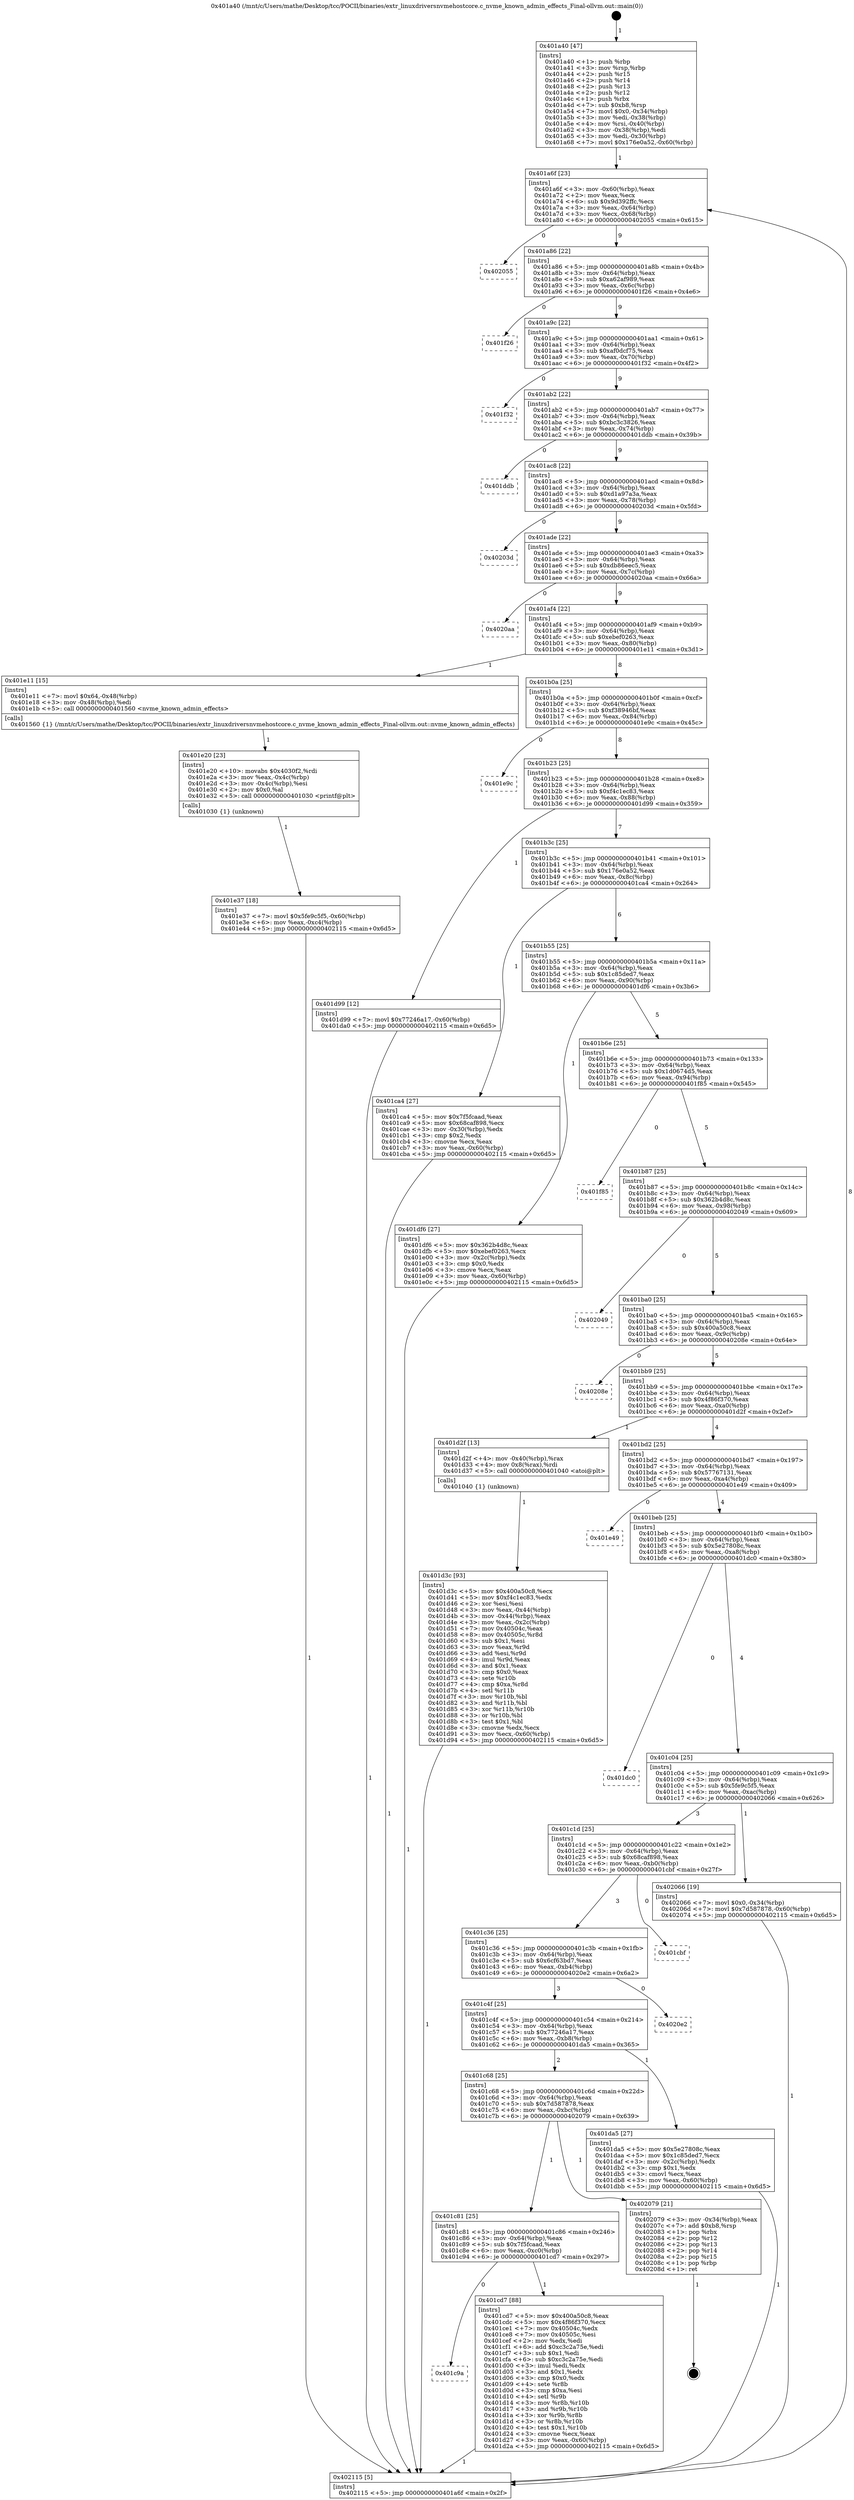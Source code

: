 digraph "0x401a40" {
  label = "0x401a40 (/mnt/c/Users/mathe/Desktop/tcc/POCII/binaries/extr_linuxdriversnvmehostcore.c_nvme_known_admin_effects_Final-ollvm.out::main(0))"
  labelloc = "t"
  node[shape=record]

  Entry [label="",width=0.3,height=0.3,shape=circle,fillcolor=black,style=filled]
  "0x401a6f" [label="{
     0x401a6f [23]\l
     | [instrs]\l
     &nbsp;&nbsp;0x401a6f \<+3\>: mov -0x60(%rbp),%eax\l
     &nbsp;&nbsp;0x401a72 \<+2\>: mov %eax,%ecx\l
     &nbsp;&nbsp;0x401a74 \<+6\>: sub $0x9d392ffc,%ecx\l
     &nbsp;&nbsp;0x401a7a \<+3\>: mov %eax,-0x64(%rbp)\l
     &nbsp;&nbsp;0x401a7d \<+3\>: mov %ecx,-0x68(%rbp)\l
     &nbsp;&nbsp;0x401a80 \<+6\>: je 0000000000402055 \<main+0x615\>\l
  }"]
  "0x402055" [label="{
     0x402055\l
  }", style=dashed]
  "0x401a86" [label="{
     0x401a86 [22]\l
     | [instrs]\l
     &nbsp;&nbsp;0x401a86 \<+5\>: jmp 0000000000401a8b \<main+0x4b\>\l
     &nbsp;&nbsp;0x401a8b \<+3\>: mov -0x64(%rbp),%eax\l
     &nbsp;&nbsp;0x401a8e \<+5\>: sub $0xa62af989,%eax\l
     &nbsp;&nbsp;0x401a93 \<+3\>: mov %eax,-0x6c(%rbp)\l
     &nbsp;&nbsp;0x401a96 \<+6\>: je 0000000000401f26 \<main+0x4e6\>\l
  }"]
  Exit [label="",width=0.3,height=0.3,shape=circle,fillcolor=black,style=filled,peripheries=2]
  "0x401f26" [label="{
     0x401f26\l
  }", style=dashed]
  "0x401a9c" [label="{
     0x401a9c [22]\l
     | [instrs]\l
     &nbsp;&nbsp;0x401a9c \<+5\>: jmp 0000000000401aa1 \<main+0x61\>\l
     &nbsp;&nbsp;0x401aa1 \<+3\>: mov -0x64(%rbp),%eax\l
     &nbsp;&nbsp;0x401aa4 \<+5\>: sub $0xaf0dcf75,%eax\l
     &nbsp;&nbsp;0x401aa9 \<+3\>: mov %eax,-0x70(%rbp)\l
     &nbsp;&nbsp;0x401aac \<+6\>: je 0000000000401f32 \<main+0x4f2\>\l
  }"]
  "0x401e37" [label="{
     0x401e37 [18]\l
     | [instrs]\l
     &nbsp;&nbsp;0x401e37 \<+7\>: movl $0x5fe9c5f5,-0x60(%rbp)\l
     &nbsp;&nbsp;0x401e3e \<+6\>: mov %eax,-0xc4(%rbp)\l
     &nbsp;&nbsp;0x401e44 \<+5\>: jmp 0000000000402115 \<main+0x6d5\>\l
  }"]
  "0x401f32" [label="{
     0x401f32\l
  }", style=dashed]
  "0x401ab2" [label="{
     0x401ab2 [22]\l
     | [instrs]\l
     &nbsp;&nbsp;0x401ab2 \<+5\>: jmp 0000000000401ab7 \<main+0x77\>\l
     &nbsp;&nbsp;0x401ab7 \<+3\>: mov -0x64(%rbp),%eax\l
     &nbsp;&nbsp;0x401aba \<+5\>: sub $0xbc3c3826,%eax\l
     &nbsp;&nbsp;0x401abf \<+3\>: mov %eax,-0x74(%rbp)\l
     &nbsp;&nbsp;0x401ac2 \<+6\>: je 0000000000401ddb \<main+0x39b\>\l
  }"]
  "0x401e20" [label="{
     0x401e20 [23]\l
     | [instrs]\l
     &nbsp;&nbsp;0x401e20 \<+10\>: movabs $0x4030f2,%rdi\l
     &nbsp;&nbsp;0x401e2a \<+3\>: mov %eax,-0x4c(%rbp)\l
     &nbsp;&nbsp;0x401e2d \<+3\>: mov -0x4c(%rbp),%esi\l
     &nbsp;&nbsp;0x401e30 \<+2\>: mov $0x0,%al\l
     &nbsp;&nbsp;0x401e32 \<+5\>: call 0000000000401030 \<printf@plt\>\l
     | [calls]\l
     &nbsp;&nbsp;0x401030 \{1\} (unknown)\l
  }"]
  "0x401ddb" [label="{
     0x401ddb\l
  }", style=dashed]
  "0x401ac8" [label="{
     0x401ac8 [22]\l
     | [instrs]\l
     &nbsp;&nbsp;0x401ac8 \<+5\>: jmp 0000000000401acd \<main+0x8d\>\l
     &nbsp;&nbsp;0x401acd \<+3\>: mov -0x64(%rbp),%eax\l
     &nbsp;&nbsp;0x401ad0 \<+5\>: sub $0xd1a97a3a,%eax\l
     &nbsp;&nbsp;0x401ad5 \<+3\>: mov %eax,-0x78(%rbp)\l
     &nbsp;&nbsp;0x401ad8 \<+6\>: je 000000000040203d \<main+0x5fd\>\l
  }"]
  "0x401d3c" [label="{
     0x401d3c [93]\l
     | [instrs]\l
     &nbsp;&nbsp;0x401d3c \<+5\>: mov $0x400a50c8,%ecx\l
     &nbsp;&nbsp;0x401d41 \<+5\>: mov $0xf4c1ec83,%edx\l
     &nbsp;&nbsp;0x401d46 \<+2\>: xor %esi,%esi\l
     &nbsp;&nbsp;0x401d48 \<+3\>: mov %eax,-0x44(%rbp)\l
     &nbsp;&nbsp;0x401d4b \<+3\>: mov -0x44(%rbp),%eax\l
     &nbsp;&nbsp;0x401d4e \<+3\>: mov %eax,-0x2c(%rbp)\l
     &nbsp;&nbsp;0x401d51 \<+7\>: mov 0x40504c,%eax\l
     &nbsp;&nbsp;0x401d58 \<+8\>: mov 0x40505c,%r8d\l
     &nbsp;&nbsp;0x401d60 \<+3\>: sub $0x1,%esi\l
     &nbsp;&nbsp;0x401d63 \<+3\>: mov %eax,%r9d\l
     &nbsp;&nbsp;0x401d66 \<+3\>: add %esi,%r9d\l
     &nbsp;&nbsp;0x401d69 \<+4\>: imul %r9d,%eax\l
     &nbsp;&nbsp;0x401d6d \<+3\>: and $0x1,%eax\l
     &nbsp;&nbsp;0x401d70 \<+3\>: cmp $0x0,%eax\l
     &nbsp;&nbsp;0x401d73 \<+4\>: sete %r10b\l
     &nbsp;&nbsp;0x401d77 \<+4\>: cmp $0xa,%r8d\l
     &nbsp;&nbsp;0x401d7b \<+4\>: setl %r11b\l
     &nbsp;&nbsp;0x401d7f \<+3\>: mov %r10b,%bl\l
     &nbsp;&nbsp;0x401d82 \<+3\>: and %r11b,%bl\l
     &nbsp;&nbsp;0x401d85 \<+3\>: xor %r11b,%r10b\l
     &nbsp;&nbsp;0x401d88 \<+3\>: or %r10b,%bl\l
     &nbsp;&nbsp;0x401d8b \<+3\>: test $0x1,%bl\l
     &nbsp;&nbsp;0x401d8e \<+3\>: cmovne %edx,%ecx\l
     &nbsp;&nbsp;0x401d91 \<+3\>: mov %ecx,-0x60(%rbp)\l
     &nbsp;&nbsp;0x401d94 \<+5\>: jmp 0000000000402115 \<main+0x6d5\>\l
  }"]
  "0x40203d" [label="{
     0x40203d\l
  }", style=dashed]
  "0x401ade" [label="{
     0x401ade [22]\l
     | [instrs]\l
     &nbsp;&nbsp;0x401ade \<+5\>: jmp 0000000000401ae3 \<main+0xa3\>\l
     &nbsp;&nbsp;0x401ae3 \<+3\>: mov -0x64(%rbp),%eax\l
     &nbsp;&nbsp;0x401ae6 \<+5\>: sub $0xdb86eec5,%eax\l
     &nbsp;&nbsp;0x401aeb \<+3\>: mov %eax,-0x7c(%rbp)\l
     &nbsp;&nbsp;0x401aee \<+6\>: je 00000000004020aa \<main+0x66a\>\l
  }"]
  "0x401c9a" [label="{
     0x401c9a\l
  }", style=dashed]
  "0x4020aa" [label="{
     0x4020aa\l
  }", style=dashed]
  "0x401af4" [label="{
     0x401af4 [22]\l
     | [instrs]\l
     &nbsp;&nbsp;0x401af4 \<+5\>: jmp 0000000000401af9 \<main+0xb9\>\l
     &nbsp;&nbsp;0x401af9 \<+3\>: mov -0x64(%rbp),%eax\l
     &nbsp;&nbsp;0x401afc \<+5\>: sub $0xebef0263,%eax\l
     &nbsp;&nbsp;0x401b01 \<+3\>: mov %eax,-0x80(%rbp)\l
     &nbsp;&nbsp;0x401b04 \<+6\>: je 0000000000401e11 \<main+0x3d1\>\l
  }"]
  "0x401cd7" [label="{
     0x401cd7 [88]\l
     | [instrs]\l
     &nbsp;&nbsp;0x401cd7 \<+5\>: mov $0x400a50c8,%eax\l
     &nbsp;&nbsp;0x401cdc \<+5\>: mov $0x4f86f370,%ecx\l
     &nbsp;&nbsp;0x401ce1 \<+7\>: mov 0x40504c,%edx\l
     &nbsp;&nbsp;0x401ce8 \<+7\>: mov 0x40505c,%esi\l
     &nbsp;&nbsp;0x401cef \<+2\>: mov %edx,%edi\l
     &nbsp;&nbsp;0x401cf1 \<+6\>: add $0xc3c2a75e,%edi\l
     &nbsp;&nbsp;0x401cf7 \<+3\>: sub $0x1,%edi\l
     &nbsp;&nbsp;0x401cfa \<+6\>: sub $0xc3c2a75e,%edi\l
     &nbsp;&nbsp;0x401d00 \<+3\>: imul %edi,%edx\l
     &nbsp;&nbsp;0x401d03 \<+3\>: and $0x1,%edx\l
     &nbsp;&nbsp;0x401d06 \<+3\>: cmp $0x0,%edx\l
     &nbsp;&nbsp;0x401d09 \<+4\>: sete %r8b\l
     &nbsp;&nbsp;0x401d0d \<+3\>: cmp $0xa,%esi\l
     &nbsp;&nbsp;0x401d10 \<+4\>: setl %r9b\l
     &nbsp;&nbsp;0x401d14 \<+3\>: mov %r8b,%r10b\l
     &nbsp;&nbsp;0x401d17 \<+3\>: and %r9b,%r10b\l
     &nbsp;&nbsp;0x401d1a \<+3\>: xor %r9b,%r8b\l
     &nbsp;&nbsp;0x401d1d \<+3\>: or %r8b,%r10b\l
     &nbsp;&nbsp;0x401d20 \<+4\>: test $0x1,%r10b\l
     &nbsp;&nbsp;0x401d24 \<+3\>: cmovne %ecx,%eax\l
     &nbsp;&nbsp;0x401d27 \<+3\>: mov %eax,-0x60(%rbp)\l
     &nbsp;&nbsp;0x401d2a \<+5\>: jmp 0000000000402115 \<main+0x6d5\>\l
  }"]
  "0x401e11" [label="{
     0x401e11 [15]\l
     | [instrs]\l
     &nbsp;&nbsp;0x401e11 \<+7\>: movl $0x64,-0x48(%rbp)\l
     &nbsp;&nbsp;0x401e18 \<+3\>: mov -0x48(%rbp),%edi\l
     &nbsp;&nbsp;0x401e1b \<+5\>: call 0000000000401560 \<nvme_known_admin_effects\>\l
     | [calls]\l
     &nbsp;&nbsp;0x401560 \{1\} (/mnt/c/Users/mathe/Desktop/tcc/POCII/binaries/extr_linuxdriversnvmehostcore.c_nvme_known_admin_effects_Final-ollvm.out::nvme_known_admin_effects)\l
  }"]
  "0x401b0a" [label="{
     0x401b0a [25]\l
     | [instrs]\l
     &nbsp;&nbsp;0x401b0a \<+5\>: jmp 0000000000401b0f \<main+0xcf\>\l
     &nbsp;&nbsp;0x401b0f \<+3\>: mov -0x64(%rbp),%eax\l
     &nbsp;&nbsp;0x401b12 \<+5\>: sub $0xf38946bf,%eax\l
     &nbsp;&nbsp;0x401b17 \<+6\>: mov %eax,-0x84(%rbp)\l
     &nbsp;&nbsp;0x401b1d \<+6\>: je 0000000000401e9c \<main+0x45c\>\l
  }"]
  "0x401c81" [label="{
     0x401c81 [25]\l
     | [instrs]\l
     &nbsp;&nbsp;0x401c81 \<+5\>: jmp 0000000000401c86 \<main+0x246\>\l
     &nbsp;&nbsp;0x401c86 \<+3\>: mov -0x64(%rbp),%eax\l
     &nbsp;&nbsp;0x401c89 \<+5\>: sub $0x7f5fcaad,%eax\l
     &nbsp;&nbsp;0x401c8e \<+6\>: mov %eax,-0xc0(%rbp)\l
     &nbsp;&nbsp;0x401c94 \<+6\>: je 0000000000401cd7 \<main+0x297\>\l
  }"]
  "0x401e9c" [label="{
     0x401e9c\l
  }", style=dashed]
  "0x401b23" [label="{
     0x401b23 [25]\l
     | [instrs]\l
     &nbsp;&nbsp;0x401b23 \<+5\>: jmp 0000000000401b28 \<main+0xe8\>\l
     &nbsp;&nbsp;0x401b28 \<+3\>: mov -0x64(%rbp),%eax\l
     &nbsp;&nbsp;0x401b2b \<+5\>: sub $0xf4c1ec83,%eax\l
     &nbsp;&nbsp;0x401b30 \<+6\>: mov %eax,-0x88(%rbp)\l
     &nbsp;&nbsp;0x401b36 \<+6\>: je 0000000000401d99 \<main+0x359\>\l
  }"]
  "0x402079" [label="{
     0x402079 [21]\l
     | [instrs]\l
     &nbsp;&nbsp;0x402079 \<+3\>: mov -0x34(%rbp),%eax\l
     &nbsp;&nbsp;0x40207c \<+7\>: add $0xb8,%rsp\l
     &nbsp;&nbsp;0x402083 \<+1\>: pop %rbx\l
     &nbsp;&nbsp;0x402084 \<+2\>: pop %r12\l
     &nbsp;&nbsp;0x402086 \<+2\>: pop %r13\l
     &nbsp;&nbsp;0x402088 \<+2\>: pop %r14\l
     &nbsp;&nbsp;0x40208a \<+2\>: pop %r15\l
     &nbsp;&nbsp;0x40208c \<+1\>: pop %rbp\l
     &nbsp;&nbsp;0x40208d \<+1\>: ret\l
  }"]
  "0x401d99" [label="{
     0x401d99 [12]\l
     | [instrs]\l
     &nbsp;&nbsp;0x401d99 \<+7\>: movl $0x77246a17,-0x60(%rbp)\l
     &nbsp;&nbsp;0x401da0 \<+5\>: jmp 0000000000402115 \<main+0x6d5\>\l
  }"]
  "0x401b3c" [label="{
     0x401b3c [25]\l
     | [instrs]\l
     &nbsp;&nbsp;0x401b3c \<+5\>: jmp 0000000000401b41 \<main+0x101\>\l
     &nbsp;&nbsp;0x401b41 \<+3\>: mov -0x64(%rbp),%eax\l
     &nbsp;&nbsp;0x401b44 \<+5\>: sub $0x176e0a52,%eax\l
     &nbsp;&nbsp;0x401b49 \<+6\>: mov %eax,-0x8c(%rbp)\l
     &nbsp;&nbsp;0x401b4f \<+6\>: je 0000000000401ca4 \<main+0x264\>\l
  }"]
  "0x401c68" [label="{
     0x401c68 [25]\l
     | [instrs]\l
     &nbsp;&nbsp;0x401c68 \<+5\>: jmp 0000000000401c6d \<main+0x22d\>\l
     &nbsp;&nbsp;0x401c6d \<+3\>: mov -0x64(%rbp),%eax\l
     &nbsp;&nbsp;0x401c70 \<+5\>: sub $0x7d587878,%eax\l
     &nbsp;&nbsp;0x401c75 \<+6\>: mov %eax,-0xbc(%rbp)\l
     &nbsp;&nbsp;0x401c7b \<+6\>: je 0000000000402079 \<main+0x639\>\l
  }"]
  "0x401ca4" [label="{
     0x401ca4 [27]\l
     | [instrs]\l
     &nbsp;&nbsp;0x401ca4 \<+5\>: mov $0x7f5fcaad,%eax\l
     &nbsp;&nbsp;0x401ca9 \<+5\>: mov $0x68caf898,%ecx\l
     &nbsp;&nbsp;0x401cae \<+3\>: mov -0x30(%rbp),%edx\l
     &nbsp;&nbsp;0x401cb1 \<+3\>: cmp $0x2,%edx\l
     &nbsp;&nbsp;0x401cb4 \<+3\>: cmovne %ecx,%eax\l
     &nbsp;&nbsp;0x401cb7 \<+3\>: mov %eax,-0x60(%rbp)\l
     &nbsp;&nbsp;0x401cba \<+5\>: jmp 0000000000402115 \<main+0x6d5\>\l
  }"]
  "0x401b55" [label="{
     0x401b55 [25]\l
     | [instrs]\l
     &nbsp;&nbsp;0x401b55 \<+5\>: jmp 0000000000401b5a \<main+0x11a\>\l
     &nbsp;&nbsp;0x401b5a \<+3\>: mov -0x64(%rbp),%eax\l
     &nbsp;&nbsp;0x401b5d \<+5\>: sub $0x1c85ded7,%eax\l
     &nbsp;&nbsp;0x401b62 \<+6\>: mov %eax,-0x90(%rbp)\l
     &nbsp;&nbsp;0x401b68 \<+6\>: je 0000000000401df6 \<main+0x3b6\>\l
  }"]
  "0x402115" [label="{
     0x402115 [5]\l
     | [instrs]\l
     &nbsp;&nbsp;0x402115 \<+5\>: jmp 0000000000401a6f \<main+0x2f\>\l
  }"]
  "0x401a40" [label="{
     0x401a40 [47]\l
     | [instrs]\l
     &nbsp;&nbsp;0x401a40 \<+1\>: push %rbp\l
     &nbsp;&nbsp;0x401a41 \<+3\>: mov %rsp,%rbp\l
     &nbsp;&nbsp;0x401a44 \<+2\>: push %r15\l
     &nbsp;&nbsp;0x401a46 \<+2\>: push %r14\l
     &nbsp;&nbsp;0x401a48 \<+2\>: push %r13\l
     &nbsp;&nbsp;0x401a4a \<+2\>: push %r12\l
     &nbsp;&nbsp;0x401a4c \<+1\>: push %rbx\l
     &nbsp;&nbsp;0x401a4d \<+7\>: sub $0xb8,%rsp\l
     &nbsp;&nbsp;0x401a54 \<+7\>: movl $0x0,-0x34(%rbp)\l
     &nbsp;&nbsp;0x401a5b \<+3\>: mov %edi,-0x38(%rbp)\l
     &nbsp;&nbsp;0x401a5e \<+4\>: mov %rsi,-0x40(%rbp)\l
     &nbsp;&nbsp;0x401a62 \<+3\>: mov -0x38(%rbp),%edi\l
     &nbsp;&nbsp;0x401a65 \<+3\>: mov %edi,-0x30(%rbp)\l
     &nbsp;&nbsp;0x401a68 \<+7\>: movl $0x176e0a52,-0x60(%rbp)\l
  }"]
  "0x401da5" [label="{
     0x401da5 [27]\l
     | [instrs]\l
     &nbsp;&nbsp;0x401da5 \<+5\>: mov $0x5e27808c,%eax\l
     &nbsp;&nbsp;0x401daa \<+5\>: mov $0x1c85ded7,%ecx\l
     &nbsp;&nbsp;0x401daf \<+3\>: mov -0x2c(%rbp),%edx\l
     &nbsp;&nbsp;0x401db2 \<+3\>: cmp $0x1,%edx\l
     &nbsp;&nbsp;0x401db5 \<+3\>: cmovl %ecx,%eax\l
     &nbsp;&nbsp;0x401db8 \<+3\>: mov %eax,-0x60(%rbp)\l
     &nbsp;&nbsp;0x401dbb \<+5\>: jmp 0000000000402115 \<main+0x6d5\>\l
  }"]
  "0x401df6" [label="{
     0x401df6 [27]\l
     | [instrs]\l
     &nbsp;&nbsp;0x401df6 \<+5\>: mov $0x362b4d8c,%eax\l
     &nbsp;&nbsp;0x401dfb \<+5\>: mov $0xebef0263,%ecx\l
     &nbsp;&nbsp;0x401e00 \<+3\>: mov -0x2c(%rbp),%edx\l
     &nbsp;&nbsp;0x401e03 \<+3\>: cmp $0x0,%edx\l
     &nbsp;&nbsp;0x401e06 \<+3\>: cmove %ecx,%eax\l
     &nbsp;&nbsp;0x401e09 \<+3\>: mov %eax,-0x60(%rbp)\l
     &nbsp;&nbsp;0x401e0c \<+5\>: jmp 0000000000402115 \<main+0x6d5\>\l
  }"]
  "0x401b6e" [label="{
     0x401b6e [25]\l
     | [instrs]\l
     &nbsp;&nbsp;0x401b6e \<+5\>: jmp 0000000000401b73 \<main+0x133\>\l
     &nbsp;&nbsp;0x401b73 \<+3\>: mov -0x64(%rbp),%eax\l
     &nbsp;&nbsp;0x401b76 \<+5\>: sub $0x1d0674d5,%eax\l
     &nbsp;&nbsp;0x401b7b \<+6\>: mov %eax,-0x94(%rbp)\l
     &nbsp;&nbsp;0x401b81 \<+6\>: je 0000000000401f85 \<main+0x545\>\l
  }"]
  "0x401c4f" [label="{
     0x401c4f [25]\l
     | [instrs]\l
     &nbsp;&nbsp;0x401c4f \<+5\>: jmp 0000000000401c54 \<main+0x214\>\l
     &nbsp;&nbsp;0x401c54 \<+3\>: mov -0x64(%rbp),%eax\l
     &nbsp;&nbsp;0x401c57 \<+5\>: sub $0x77246a17,%eax\l
     &nbsp;&nbsp;0x401c5c \<+6\>: mov %eax,-0xb8(%rbp)\l
     &nbsp;&nbsp;0x401c62 \<+6\>: je 0000000000401da5 \<main+0x365\>\l
  }"]
  "0x401f85" [label="{
     0x401f85\l
  }", style=dashed]
  "0x401b87" [label="{
     0x401b87 [25]\l
     | [instrs]\l
     &nbsp;&nbsp;0x401b87 \<+5\>: jmp 0000000000401b8c \<main+0x14c\>\l
     &nbsp;&nbsp;0x401b8c \<+3\>: mov -0x64(%rbp),%eax\l
     &nbsp;&nbsp;0x401b8f \<+5\>: sub $0x362b4d8c,%eax\l
     &nbsp;&nbsp;0x401b94 \<+6\>: mov %eax,-0x98(%rbp)\l
     &nbsp;&nbsp;0x401b9a \<+6\>: je 0000000000402049 \<main+0x609\>\l
  }"]
  "0x4020e2" [label="{
     0x4020e2\l
  }", style=dashed]
  "0x402049" [label="{
     0x402049\l
  }", style=dashed]
  "0x401ba0" [label="{
     0x401ba0 [25]\l
     | [instrs]\l
     &nbsp;&nbsp;0x401ba0 \<+5\>: jmp 0000000000401ba5 \<main+0x165\>\l
     &nbsp;&nbsp;0x401ba5 \<+3\>: mov -0x64(%rbp),%eax\l
     &nbsp;&nbsp;0x401ba8 \<+5\>: sub $0x400a50c8,%eax\l
     &nbsp;&nbsp;0x401bad \<+6\>: mov %eax,-0x9c(%rbp)\l
     &nbsp;&nbsp;0x401bb3 \<+6\>: je 000000000040208e \<main+0x64e\>\l
  }"]
  "0x401c36" [label="{
     0x401c36 [25]\l
     | [instrs]\l
     &nbsp;&nbsp;0x401c36 \<+5\>: jmp 0000000000401c3b \<main+0x1fb\>\l
     &nbsp;&nbsp;0x401c3b \<+3\>: mov -0x64(%rbp),%eax\l
     &nbsp;&nbsp;0x401c3e \<+5\>: sub $0x6cf63bd7,%eax\l
     &nbsp;&nbsp;0x401c43 \<+6\>: mov %eax,-0xb4(%rbp)\l
     &nbsp;&nbsp;0x401c49 \<+6\>: je 00000000004020e2 \<main+0x6a2\>\l
  }"]
  "0x40208e" [label="{
     0x40208e\l
  }", style=dashed]
  "0x401bb9" [label="{
     0x401bb9 [25]\l
     | [instrs]\l
     &nbsp;&nbsp;0x401bb9 \<+5\>: jmp 0000000000401bbe \<main+0x17e\>\l
     &nbsp;&nbsp;0x401bbe \<+3\>: mov -0x64(%rbp),%eax\l
     &nbsp;&nbsp;0x401bc1 \<+5\>: sub $0x4f86f370,%eax\l
     &nbsp;&nbsp;0x401bc6 \<+6\>: mov %eax,-0xa0(%rbp)\l
     &nbsp;&nbsp;0x401bcc \<+6\>: je 0000000000401d2f \<main+0x2ef\>\l
  }"]
  "0x401cbf" [label="{
     0x401cbf\l
  }", style=dashed]
  "0x401d2f" [label="{
     0x401d2f [13]\l
     | [instrs]\l
     &nbsp;&nbsp;0x401d2f \<+4\>: mov -0x40(%rbp),%rax\l
     &nbsp;&nbsp;0x401d33 \<+4\>: mov 0x8(%rax),%rdi\l
     &nbsp;&nbsp;0x401d37 \<+5\>: call 0000000000401040 \<atoi@plt\>\l
     | [calls]\l
     &nbsp;&nbsp;0x401040 \{1\} (unknown)\l
  }"]
  "0x401bd2" [label="{
     0x401bd2 [25]\l
     | [instrs]\l
     &nbsp;&nbsp;0x401bd2 \<+5\>: jmp 0000000000401bd7 \<main+0x197\>\l
     &nbsp;&nbsp;0x401bd7 \<+3\>: mov -0x64(%rbp),%eax\l
     &nbsp;&nbsp;0x401bda \<+5\>: sub $0x57767131,%eax\l
     &nbsp;&nbsp;0x401bdf \<+6\>: mov %eax,-0xa4(%rbp)\l
     &nbsp;&nbsp;0x401be5 \<+6\>: je 0000000000401e49 \<main+0x409\>\l
  }"]
  "0x401c1d" [label="{
     0x401c1d [25]\l
     | [instrs]\l
     &nbsp;&nbsp;0x401c1d \<+5\>: jmp 0000000000401c22 \<main+0x1e2\>\l
     &nbsp;&nbsp;0x401c22 \<+3\>: mov -0x64(%rbp),%eax\l
     &nbsp;&nbsp;0x401c25 \<+5\>: sub $0x68caf898,%eax\l
     &nbsp;&nbsp;0x401c2a \<+6\>: mov %eax,-0xb0(%rbp)\l
     &nbsp;&nbsp;0x401c30 \<+6\>: je 0000000000401cbf \<main+0x27f\>\l
  }"]
  "0x401e49" [label="{
     0x401e49\l
  }", style=dashed]
  "0x401beb" [label="{
     0x401beb [25]\l
     | [instrs]\l
     &nbsp;&nbsp;0x401beb \<+5\>: jmp 0000000000401bf0 \<main+0x1b0\>\l
     &nbsp;&nbsp;0x401bf0 \<+3\>: mov -0x64(%rbp),%eax\l
     &nbsp;&nbsp;0x401bf3 \<+5\>: sub $0x5e27808c,%eax\l
     &nbsp;&nbsp;0x401bf8 \<+6\>: mov %eax,-0xa8(%rbp)\l
     &nbsp;&nbsp;0x401bfe \<+6\>: je 0000000000401dc0 \<main+0x380\>\l
  }"]
  "0x402066" [label="{
     0x402066 [19]\l
     | [instrs]\l
     &nbsp;&nbsp;0x402066 \<+7\>: movl $0x0,-0x34(%rbp)\l
     &nbsp;&nbsp;0x40206d \<+7\>: movl $0x7d587878,-0x60(%rbp)\l
     &nbsp;&nbsp;0x402074 \<+5\>: jmp 0000000000402115 \<main+0x6d5\>\l
  }"]
  "0x401dc0" [label="{
     0x401dc0\l
  }", style=dashed]
  "0x401c04" [label="{
     0x401c04 [25]\l
     | [instrs]\l
     &nbsp;&nbsp;0x401c04 \<+5\>: jmp 0000000000401c09 \<main+0x1c9\>\l
     &nbsp;&nbsp;0x401c09 \<+3\>: mov -0x64(%rbp),%eax\l
     &nbsp;&nbsp;0x401c0c \<+5\>: sub $0x5fe9c5f5,%eax\l
     &nbsp;&nbsp;0x401c11 \<+6\>: mov %eax,-0xac(%rbp)\l
     &nbsp;&nbsp;0x401c17 \<+6\>: je 0000000000402066 \<main+0x626\>\l
  }"]
  Entry -> "0x401a40" [label=" 1"]
  "0x401a6f" -> "0x402055" [label=" 0"]
  "0x401a6f" -> "0x401a86" [label=" 9"]
  "0x402079" -> Exit [label=" 1"]
  "0x401a86" -> "0x401f26" [label=" 0"]
  "0x401a86" -> "0x401a9c" [label=" 9"]
  "0x402066" -> "0x402115" [label=" 1"]
  "0x401a9c" -> "0x401f32" [label=" 0"]
  "0x401a9c" -> "0x401ab2" [label=" 9"]
  "0x401e37" -> "0x402115" [label=" 1"]
  "0x401ab2" -> "0x401ddb" [label=" 0"]
  "0x401ab2" -> "0x401ac8" [label=" 9"]
  "0x401e20" -> "0x401e37" [label=" 1"]
  "0x401ac8" -> "0x40203d" [label=" 0"]
  "0x401ac8" -> "0x401ade" [label=" 9"]
  "0x401e11" -> "0x401e20" [label=" 1"]
  "0x401ade" -> "0x4020aa" [label=" 0"]
  "0x401ade" -> "0x401af4" [label=" 9"]
  "0x401df6" -> "0x402115" [label=" 1"]
  "0x401af4" -> "0x401e11" [label=" 1"]
  "0x401af4" -> "0x401b0a" [label=" 8"]
  "0x401da5" -> "0x402115" [label=" 1"]
  "0x401b0a" -> "0x401e9c" [label=" 0"]
  "0x401b0a" -> "0x401b23" [label=" 8"]
  "0x401d3c" -> "0x402115" [label=" 1"]
  "0x401b23" -> "0x401d99" [label=" 1"]
  "0x401b23" -> "0x401b3c" [label=" 7"]
  "0x401d2f" -> "0x401d3c" [label=" 1"]
  "0x401b3c" -> "0x401ca4" [label=" 1"]
  "0x401b3c" -> "0x401b55" [label=" 6"]
  "0x401ca4" -> "0x402115" [label=" 1"]
  "0x401a40" -> "0x401a6f" [label=" 1"]
  "0x402115" -> "0x401a6f" [label=" 8"]
  "0x401c81" -> "0x401c9a" [label=" 0"]
  "0x401b55" -> "0x401df6" [label=" 1"]
  "0x401b55" -> "0x401b6e" [label=" 5"]
  "0x401c81" -> "0x401cd7" [label=" 1"]
  "0x401b6e" -> "0x401f85" [label=" 0"]
  "0x401b6e" -> "0x401b87" [label=" 5"]
  "0x401c68" -> "0x401c81" [label=" 1"]
  "0x401b87" -> "0x402049" [label=" 0"]
  "0x401b87" -> "0x401ba0" [label=" 5"]
  "0x401c68" -> "0x402079" [label=" 1"]
  "0x401ba0" -> "0x40208e" [label=" 0"]
  "0x401ba0" -> "0x401bb9" [label=" 5"]
  "0x401c4f" -> "0x401c68" [label=" 2"]
  "0x401bb9" -> "0x401d2f" [label=" 1"]
  "0x401bb9" -> "0x401bd2" [label=" 4"]
  "0x401c4f" -> "0x401da5" [label=" 1"]
  "0x401bd2" -> "0x401e49" [label=" 0"]
  "0x401bd2" -> "0x401beb" [label=" 4"]
  "0x401c36" -> "0x401c4f" [label=" 3"]
  "0x401beb" -> "0x401dc0" [label=" 0"]
  "0x401beb" -> "0x401c04" [label=" 4"]
  "0x401c36" -> "0x4020e2" [label=" 0"]
  "0x401c04" -> "0x402066" [label=" 1"]
  "0x401c04" -> "0x401c1d" [label=" 3"]
  "0x401d99" -> "0x402115" [label=" 1"]
  "0x401c1d" -> "0x401cbf" [label=" 0"]
  "0x401c1d" -> "0x401c36" [label=" 3"]
  "0x401cd7" -> "0x402115" [label=" 1"]
}
